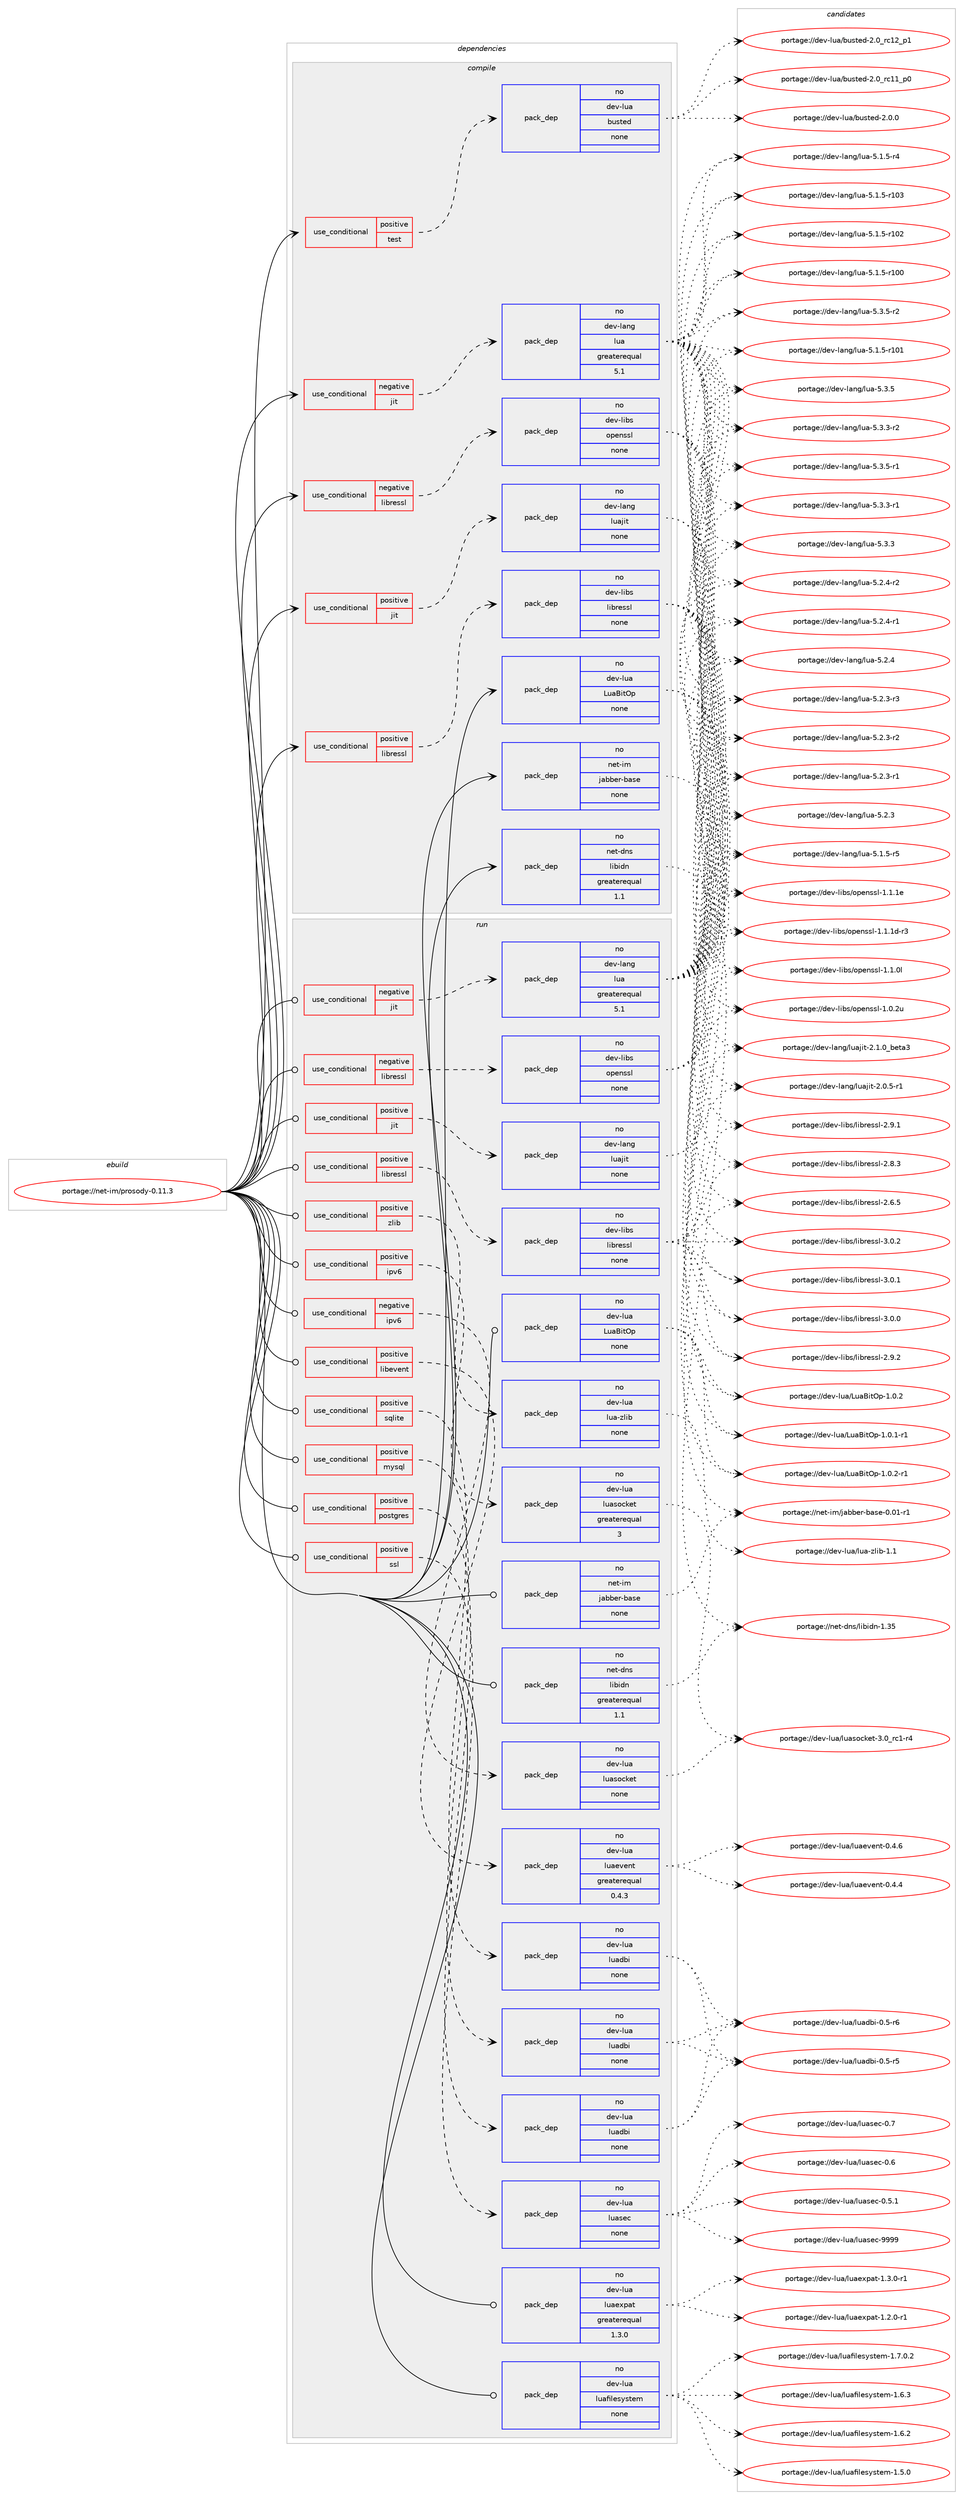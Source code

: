 digraph prolog {

# *************
# Graph options
# *************

newrank=true;
concentrate=true;
compound=true;
graph [rankdir=LR,fontname=Helvetica,fontsize=10,ranksep=1.5];#, ranksep=2.5, nodesep=0.2];
edge  [arrowhead=vee];
node  [fontname=Helvetica,fontsize=10];

# **********
# The ebuild
# **********

subgraph cluster_leftcol {
color=gray;
rank=same;
label=<<i>ebuild</i>>;
id [label="portage://net-im/prosody-0.11.3", color=red, width=4, href="../net-im/prosody-0.11.3.svg"];
}

# ****************
# The dependencies
# ****************

subgraph cluster_midcol {
color=gray;
label=<<i>dependencies</i>>;
subgraph cluster_compile {
fillcolor="#eeeeee";
style=filled;
label=<<i>compile</i>>;
subgraph cond4218 {
dependency24481 [label=<<TABLE BORDER="0" CELLBORDER="1" CELLSPACING="0" CELLPADDING="4"><TR><TD ROWSPAN="3" CELLPADDING="10">use_conditional</TD></TR><TR><TD>negative</TD></TR><TR><TD>jit</TD></TR></TABLE>>, shape=none, color=red];
subgraph pack19881 {
dependency24482 [label=<<TABLE BORDER="0" CELLBORDER="1" CELLSPACING="0" CELLPADDING="4" WIDTH="220"><TR><TD ROWSPAN="6" CELLPADDING="30">pack_dep</TD></TR><TR><TD WIDTH="110">no</TD></TR><TR><TD>dev-lang</TD></TR><TR><TD>lua</TD></TR><TR><TD>greaterequal</TD></TR><TR><TD>5.1</TD></TR></TABLE>>, shape=none, color=blue];
}
dependency24481:e -> dependency24482:w [weight=20,style="dashed",arrowhead="vee"];
}
id:e -> dependency24481:w [weight=20,style="solid",arrowhead="vee"];
subgraph cond4219 {
dependency24483 [label=<<TABLE BORDER="0" CELLBORDER="1" CELLSPACING="0" CELLPADDING="4"><TR><TD ROWSPAN="3" CELLPADDING="10">use_conditional</TD></TR><TR><TD>negative</TD></TR><TR><TD>libressl</TD></TR></TABLE>>, shape=none, color=red];
subgraph pack19882 {
dependency24484 [label=<<TABLE BORDER="0" CELLBORDER="1" CELLSPACING="0" CELLPADDING="4" WIDTH="220"><TR><TD ROWSPAN="6" CELLPADDING="30">pack_dep</TD></TR><TR><TD WIDTH="110">no</TD></TR><TR><TD>dev-libs</TD></TR><TR><TD>openssl</TD></TR><TR><TD>none</TD></TR><TR><TD></TD></TR></TABLE>>, shape=none, color=blue];
}
dependency24483:e -> dependency24484:w [weight=20,style="dashed",arrowhead="vee"];
}
id:e -> dependency24483:w [weight=20,style="solid",arrowhead="vee"];
subgraph cond4220 {
dependency24485 [label=<<TABLE BORDER="0" CELLBORDER="1" CELLSPACING="0" CELLPADDING="4"><TR><TD ROWSPAN="3" CELLPADDING="10">use_conditional</TD></TR><TR><TD>positive</TD></TR><TR><TD>jit</TD></TR></TABLE>>, shape=none, color=red];
subgraph pack19883 {
dependency24486 [label=<<TABLE BORDER="0" CELLBORDER="1" CELLSPACING="0" CELLPADDING="4" WIDTH="220"><TR><TD ROWSPAN="6" CELLPADDING="30">pack_dep</TD></TR><TR><TD WIDTH="110">no</TD></TR><TR><TD>dev-lang</TD></TR><TR><TD>luajit</TD></TR><TR><TD>none</TD></TR><TR><TD></TD></TR></TABLE>>, shape=none, color=blue];
}
dependency24485:e -> dependency24486:w [weight=20,style="dashed",arrowhead="vee"];
}
id:e -> dependency24485:w [weight=20,style="solid",arrowhead="vee"];
subgraph cond4221 {
dependency24487 [label=<<TABLE BORDER="0" CELLBORDER="1" CELLSPACING="0" CELLPADDING="4"><TR><TD ROWSPAN="3" CELLPADDING="10">use_conditional</TD></TR><TR><TD>positive</TD></TR><TR><TD>libressl</TD></TR></TABLE>>, shape=none, color=red];
subgraph pack19884 {
dependency24488 [label=<<TABLE BORDER="0" CELLBORDER="1" CELLSPACING="0" CELLPADDING="4" WIDTH="220"><TR><TD ROWSPAN="6" CELLPADDING="30">pack_dep</TD></TR><TR><TD WIDTH="110">no</TD></TR><TR><TD>dev-libs</TD></TR><TR><TD>libressl</TD></TR><TR><TD>none</TD></TR><TR><TD></TD></TR></TABLE>>, shape=none, color=blue];
}
dependency24487:e -> dependency24488:w [weight=20,style="dashed",arrowhead="vee"];
}
id:e -> dependency24487:w [weight=20,style="solid",arrowhead="vee"];
subgraph cond4222 {
dependency24489 [label=<<TABLE BORDER="0" CELLBORDER="1" CELLSPACING="0" CELLPADDING="4"><TR><TD ROWSPAN="3" CELLPADDING="10">use_conditional</TD></TR><TR><TD>positive</TD></TR><TR><TD>test</TD></TR></TABLE>>, shape=none, color=red];
subgraph pack19885 {
dependency24490 [label=<<TABLE BORDER="0" CELLBORDER="1" CELLSPACING="0" CELLPADDING="4" WIDTH="220"><TR><TD ROWSPAN="6" CELLPADDING="30">pack_dep</TD></TR><TR><TD WIDTH="110">no</TD></TR><TR><TD>dev-lua</TD></TR><TR><TD>busted</TD></TR><TR><TD>none</TD></TR><TR><TD></TD></TR></TABLE>>, shape=none, color=blue];
}
dependency24489:e -> dependency24490:w [weight=20,style="dashed",arrowhead="vee"];
}
id:e -> dependency24489:w [weight=20,style="solid",arrowhead="vee"];
subgraph pack19886 {
dependency24491 [label=<<TABLE BORDER="0" CELLBORDER="1" CELLSPACING="0" CELLPADDING="4" WIDTH="220"><TR><TD ROWSPAN="6" CELLPADDING="30">pack_dep</TD></TR><TR><TD WIDTH="110">no</TD></TR><TR><TD>dev-lua</TD></TR><TR><TD>LuaBitOp</TD></TR><TR><TD>none</TD></TR><TR><TD></TD></TR></TABLE>>, shape=none, color=blue];
}
id:e -> dependency24491:w [weight=20,style="solid",arrowhead="vee"];
subgraph pack19887 {
dependency24492 [label=<<TABLE BORDER="0" CELLBORDER="1" CELLSPACING="0" CELLPADDING="4" WIDTH="220"><TR><TD ROWSPAN="6" CELLPADDING="30">pack_dep</TD></TR><TR><TD WIDTH="110">no</TD></TR><TR><TD>net-dns</TD></TR><TR><TD>libidn</TD></TR><TR><TD>greaterequal</TD></TR><TR><TD>1.1</TD></TR></TABLE>>, shape=none, color=blue];
}
id:e -> dependency24492:w [weight=20,style="solid",arrowhead="vee"];
subgraph pack19888 {
dependency24493 [label=<<TABLE BORDER="0" CELLBORDER="1" CELLSPACING="0" CELLPADDING="4" WIDTH="220"><TR><TD ROWSPAN="6" CELLPADDING="30">pack_dep</TD></TR><TR><TD WIDTH="110">no</TD></TR><TR><TD>net-im</TD></TR><TR><TD>jabber-base</TD></TR><TR><TD>none</TD></TR><TR><TD></TD></TR></TABLE>>, shape=none, color=blue];
}
id:e -> dependency24493:w [weight=20,style="solid",arrowhead="vee"];
}
subgraph cluster_compileandrun {
fillcolor="#eeeeee";
style=filled;
label=<<i>compile and run</i>>;
}
subgraph cluster_run {
fillcolor="#eeeeee";
style=filled;
label=<<i>run</i>>;
subgraph cond4223 {
dependency24494 [label=<<TABLE BORDER="0" CELLBORDER="1" CELLSPACING="0" CELLPADDING="4"><TR><TD ROWSPAN="3" CELLPADDING="10">use_conditional</TD></TR><TR><TD>negative</TD></TR><TR><TD>ipv6</TD></TR></TABLE>>, shape=none, color=red];
subgraph pack19889 {
dependency24495 [label=<<TABLE BORDER="0" CELLBORDER="1" CELLSPACING="0" CELLPADDING="4" WIDTH="220"><TR><TD ROWSPAN="6" CELLPADDING="30">pack_dep</TD></TR><TR><TD WIDTH="110">no</TD></TR><TR><TD>dev-lua</TD></TR><TR><TD>luasocket</TD></TR><TR><TD>none</TD></TR><TR><TD></TD></TR></TABLE>>, shape=none, color=blue];
}
dependency24494:e -> dependency24495:w [weight=20,style="dashed",arrowhead="vee"];
}
id:e -> dependency24494:w [weight=20,style="solid",arrowhead="odot"];
subgraph cond4224 {
dependency24496 [label=<<TABLE BORDER="0" CELLBORDER="1" CELLSPACING="0" CELLPADDING="4"><TR><TD ROWSPAN="3" CELLPADDING="10">use_conditional</TD></TR><TR><TD>negative</TD></TR><TR><TD>jit</TD></TR></TABLE>>, shape=none, color=red];
subgraph pack19890 {
dependency24497 [label=<<TABLE BORDER="0" CELLBORDER="1" CELLSPACING="0" CELLPADDING="4" WIDTH="220"><TR><TD ROWSPAN="6" CELLPADDING="30">pack_dep</TD></TR><TR><TD WIDTH="110">no</TD></TR><TR><TD>dev-lang</TD></TR><TR><TD>lua</TD></TR><TR><TD>greaterequal</TD></TR><TR><TD>5.1</TD></TR></TABLE>>, shape=none, color=blue];
}
dependency24496:e -> dependency24497:w [weight=20,style="dashed",arrowhead="vee"];
}
id:e -> dependency24496:w [weight=20,style="solid",arrowhead="odot"];
subgraph cond4225 {
dependency24498 [label=<<TABLE BORDER="0" CELLBORDER="1" CELLSPACING="0" CELLPADDING="4"><TR><TD ROWSPAN="3" CELLPADDING="10">use_conditional</TD></TR><TR><TD>negative</TD></TR><TR><TD>libressl</TD></TR></TABLE>>, shape=none, color=red];
subgraph pack19891 {
dependency24499 [label=<<TABLE BORDER="0" CELLBORDER="1" CELLSPACING="0" CELLPADDING="4" WIDTH="220"><TR><TD ROWSPAN="6" CELLPADDING="30">pack_dep</TD></TR><TR><TD WIDTH="110">no</TD></TR><TR><TD>dev-libs</TD></TR><TR><TD>openssl</TD></TR><TR><TD>none</TD></TR><TR><TD></TD></TR></TABLE>>, shape=none, color=blue];
}
dependency24498:e -> dependency24499:w [weight=20,style="dashed",arrowhead="vee"];
}
id:e -> dependency24498:w [weight=20,style="solid",arrowhead="odot"];
subgraph cond4226 {
dependency24500 [label=<<TABLE BORDER="0" CELLBORDER="1" CELLSPACING="0" CELLPADDING="4"><TR><TD ROWSPAN="3" CELLPADDING="10">use_conditional</TD></TR><TR><TD>positive</TD></TR><TR><TD>ipv6</TD></TR></TABLE>>, shape=none, color=red];
subgraph pack19892 {
dependency24501 [label=<<TABLE BORDER="0" CELLBORDER="1" CELLSPACING="0" CELLPADDING="4" WIDTH="220"><TR><TD ROWSPAN="6" CELLPADDING="30">pack_dep</TD></TR><TR><TD WIDTH="110">no</TD></TR><TR><TD>dev-lua</TD></TR><TR><TD>luasocket</TD></TR><TR><TD>greaterequal</TD></TR><TR><TD>3</TD></TR></TABLE>>, shape=none, color=blue];
}
dependency24500:e -> dependency24501:w [weight=20,style="dashed",arrowhead="vee"];
}
id:e -> dependency24500:w [weight=20,style="solid",arrowhead="odot"];
subgraph cond4227 {
dependency24502 [label=<<TABLE BORDER="0" CELLBORDER="1" CELLSPACING="0" CELLPADDING="4"><TR><TD ROWSPAN="3" CELLPADDING="10">use_conditional</TD></TR><TR><TD>positive</TD></TR><TR><TD>jit</TD></TR></TABLE>>, shape=none, color=red];
subgraph pack19893 {
dependency24503 [label=<<TABLE BORDER="0" CELLBORDER="1" CELLSPACING="0" CELLPADDING="4" WIDTH="220"><TR><TD ROWSPAN="6" CELLPADDING="30">pack_dep</TD></TR><TR><TD WIDTH="110">no</TD></TR><TR><TD>dev-lang</TD></TR><TR><TD>luajit</TD></TR><TR><TD>none</TD></TR><TR><TD></TD></TR></TABLE>>, shape=none, color=blue];
}
dependency24502:e -> dependency24503:w [weight=20,style="dashed",arrowhead="vee"];
}
id:e -> dependency24502:w [weight=20,style="solid",arrowhead="odot"];
subgraph cond4228 {
dependency24504 [label=<<TABLE BORDER="0" CELLBORDER="1" CELLSPACING="0" CELLPADDING="4"><TR><TD ROWSPAN="3" CELLPADDING="10">use_conditional</TD></TR><TR><TD>positive</TD></TR><TR><TD>libevent</TD></TR></TABLE>>, shape=none, color=red];
subgraph pack19894 {
dependency24505 [label=<<TABLE BORDER="0" CELLBORDER="1" CELLSPACING="0" CELLPADDING="4" WIDTH="220"><TR><TD ROWSPAN="6" CELLPADDING="30">pack_dep</TD></TR><TR><TD WIDTH="110">no</TD></TR><TR><TD>dev-lua</TD></TR><TR><TD>luaevent</TD></TR><TR><TD>greaterequal</TD></TR><TR><TD>0.4.3</TD></TR></TABLE>>, shape=none, color=blue];
}
dependency24504:e -> dependency24505:w [weight=20,style="dashed",arrowhead="vee"];
}
id:e -> dependency24504:w [weight=20,style="solid",arrowhead="odot"];
subgraph cond4229 {
dependency24506 [label=<<TABLE BORDER="0" CELLBORDER="1" CELLSPACING="0" CELLPADDING="4"><TR><TD ROWSPAN="3" CELLPADDING="10">use_conditional</TD></TR><TR><TD>positive</TD></TR><TR><TD>libressl</TD></TR></TABLE>>, shape=none, color=red];
subgraph pack19895 {
dependency24507 [label=<<TABLE BORDER="0" CELLBORDER="1" CELLSPACING="0" CELLPADDING="4" WIDTH="220"><TR><TD ROWSPAN="6" CELLPADDING="30">pack_dep</TD></TR><TR><TD WIDTH="110">no</TD></TR><TR><TD>dev-libs</TD></TR><TR><TD>libressl</TD></TR><TR><TD>none</TD></TR><TR><TD></TD></TR></TABLE>>, shape=none, color=blue];
}
dependency24506:e -> dependency24507:w [weight=20,style="dashed",arrowhead="vee"];
}
id:e -> dependency24506:w [weight=20,style="solid",arrowhead="odot"];
subgraph cond4230 {
dependency24508 [label=<<TABLE BORDER="0" CELLBORDER="1" CELLSPACING="0" CELLPADDING="4"><TR><TD ROWSPAN="3" CELLPADDING="10">use_conditional</TD></TR><TR><TD>positive</TD></TR><TR><TD>mysql</TD></TR></TABLE>>, shape=none, color=red];
subgraph pack19896 {
dependency24509 [label=<<TABLE BORDER="0" CELLBORDER="1" CELLSPACING="0" CELLPADDING="4" WIDTH="220"><TR><TD ROWSPAN="6" CELLPADDING="30">pack_dep</TD></TR><TR><TD WIDTH="110">no</TD></TR><TR><TD>dev-lua</TD></TR><TR><TD>luadbi</TD></TR><TR><TD>none</TD></TR><TR><TD></TD></TR></TABLE>>, shape=none, color=blue];
}
dependency24508:e -> dependency24509:w [weight=20,style="dashed",arrowhead="vee"];
}
id:e -> dependency24508:w [weight=20,style="solid",arrowhead="odot"];
subgraph cond4231 {
dependency24510 [label=<<TABLE BORDER="0" CELLBORDER="1" CELLSPACING="0" CELLPADDING="4"><TR><TD ROWSPAN="3" CELLPADDING="10">use_conditional</TD></TR><TR><TD>positive</TD></TR><TR><TD>postgres</TD></TR></TABLE>>, shape=none, color=red];
subgraph pack19897 {
dependency24511 [label=<<TABLE BORDER="0" CELLBORDER="1" CELLSPACING="0" CELLPADDING="4" WIDTH="220"><TR><TD ROWSPAN="6" CELLPADDING="30">pack_dep</TD></TR><TR><TD WIDTH="110">no</TD></TR><TR><TD>dev-lua</TD></TR><TR><TD>luadbi</TD></TR><TR><TD>none</TD></TR><TR><TD></TD></TR></TABLE>>, shape=none, color=blue];
}
dependency24510:e -> dependency24511:w [weight=20,style="dashed",arrowhead="vee"];
}
id:e -> dependency24510:w [weight=20,style="solid",arrowhead="odot"];
subgraph cond4232 {
dependency24512 [label=<<TABLE BORDER="0" CELLBORDER="1" CELLSPACING="0" CELLPADDING="4"><TR><TD ROWSPAN="3" CELLPADDING="10">use_conditional</TD></TR><TR><TD>positive</TD></TR><TR><TD>sqlite</TD></TR></TABLE>>, shape=none, color=red];
subgraph pack19898 {
dependency24513 [label=<<TABLE BORDER="0" CELLBORDER="1" CELLSPACING="0" CELLPADDING="4" WIDTH="220"><TR><TD ROWSPAN="6" CELLPADDING="30">pack_dep</TD></TR><TR><TD WIDTH="110">no</TD></TR><TR><TD>dev-lua</TD></TR><TR><TD>luadbi</TD></TR><TR><TD>none</TD></TR><TR><TD></TD></TR></TABLE>>, shape=none, color=blue];
}
dependency24512:e -> dependency24513:w [weight=20,style="dashed",arrowhead="vee"];
}
id:e -> dependency24512:w [weight=20,style="solid",arrowhead="odot"];
subgraph cond4233 {
dependency24514 [label=<<TABLE BORDER="0" CELLBORDER="1" CELLSPACING="0" CELLPADDING="4"><TR><TD ROWSPAN="3" CELLPADDING="10">use_conditional</TD></TR><TR><TD>positive</TD></TR><TR><TD>ssl</TD></TR></TABLE>>, shape=none, color=red];
subgraph pack19899 {
dependency24515 [label=<<TABLE BORDER="0" CELLBORDER="1" CELLSPACING="0" CELLPADDING="4" WIDTH="220"><TR><TD ROWSPAN="6" CELLPADDING="30">pack_dep</TD></TR><TR><TD WIDTH="110">no</TD></TR><TR><TD>dev-lua</TD></TR><TR><TD>luasec</TD></TR><TR><TD>none</TD></TR><TR><TD></TD></TR></TABLE>>, shape=none, color=blue];
}
dependency24514:e -> dependency24515:w [weight=20,style="dashed",arrowhead="vee"];
}
id:e -> dependency24514:w [weight=20,style="solid",arrowhead="odot"];
subgraph cond4234 {
dependency24516 [label=<<TABLE BORDER="0" CELLBORDER="1" CELLSPACING="0" CELLPADDING="4"><TR><TD ROWSPAN="3" CELLPADDING="10">use_conditional</TD></TR><TR><TD>positive</TD></TR><TR><TD>zlib</TD></TR></TABLE>>, shape=none, color=red];
subgraph pack19900 {
dependency24517 [label=<<TABLE BORDER="0" CELLBORDER="1" CELLSPACING="0" CELLPADDING="4" WIDTH="220"><TR><TD ROWSPAN="6" CELLPADDING="30">pack_dep</TD></TR><TR><TD WIDTH="110">no</TD></TR><TR><TD>dev-lua</TD></TR><TR><TD>lua-zlib</TD></TR><TR><TD>none</TD></TR><TR><TD></TD></TR></TABLE>>, shape=none, color=blue];
}
dependency24516:e -> dependency24517:w [weight=20,style="dashed",arrowhead="vee"];
}
id:e -> dependency24516:w [weight=20,style="solid",arrowhead="odot"];
subgraph pack19901 {
dependency24518 [label=<<TABLE BORDER="0" CELLBORDER="1" CELLSPACING="0" CELLPADDING="4" WIDTH="220"><TR><TD ROWSPAN="6" CELLPADDING="30">pack_dep</TD></TR><TR><TD WIDTH="110">no</TD></TR><TR><TD>dev-lua</TD></TR><TR><TD>LuaBitOp</TD></TR><TR><TD>none</TD></TR><TR><TD></TD></TR></TABLE>>, shape=none, color=blue];
}
id:e -> dependency24518:w [weight=20,style="solid",arrowhead="odot"];
subgraph pack19902 {
dependency24519 [label=<<TABLE BORDER="0" CELLBORDER="1" CELLSPACING="0" CELLPADDING="4" WIDTH="220"><TR><TD ROWSPAN="6" CELLPADDING="30">pack_dep</TD></TR><TR><TD WIDTH="110">no</TD></TR><TR><TD>dev-lua</TD></TR><TR><TD>luaexpat</TD></TR><TR><TD>greaterequal</TD></TR><TR><TD>1.3.0</TD></TR></TABLE>>, shape=none, color=blue];
}
id:e -> dependency24519:w [weight=20,style="solid",arrowhead="odot"];
subgraph pack19903 {
dependency24520 [label=<<TABLE BORDER="0" CELLBORDER="1" CELLSPACING="0" CELLPADDING="4" WIDTH="220"><TR><TD ROWSPAN="6" CELLPADDING="30">pack_dep</TD></TR><TR><TD WIDTH="110">no</TD></TR><TR><TD>dev-lua</TD></TR><TR><TD>luafilesystem</TD></TR><TR><TD>none</TD></TR><TR><TD></TD></TR></TABLE>>, shape=none, color=blue];
}
id:e -> dependency24520:w [weight=20,style="solid",arrowhead="odot"];
subgraph pack19904 {
dependency24521 [label=<<TABLE BORDER="0" CELLBORDER="1" CELLSPACING="0" CELLPADDING="4" WIDTH="220"><TR><TD ROWSPAN="6" CELLPADDING="30">pack_dep</TD></TR><TR><TD WIDTH="110">no</TD></TR><TR><TD>net-dns</TD></TR><TR><TD>libidn</TD></TR><TR><TD>greaterequal</TD></TR><TR><TD>1.1</TD></TR></TABLE>>, shape=none, color=blue];
}
id:e -> dependency24521:w [weight=20,style="solid",arrowhead="odot"];
subgraph pack19905 {
dependency24522 [label=<<TABLE BORDER="0" CELLBORDER="1" CELLSPACING="0" CELLPADDING="4" WIDTH="220"><TR><TD ROWSPAN="6" CELLPADDING="30">pack_dep</TD></TR><TR><TD WIDTH="110">no</TD></TR><TR><TD>net-im</TD></TR><TR><TD>jabber-base</TD></TR><TR><TD>none</TD></TR><TR><TD></TD></TR></TABLE>>, shape=none, color=blue];
}
id:e -> dependency24522:w [weight=20,style="solid",arrowhead="odot"];
}
}

# **************
# The candidates
# **************

subgraph cluster_choices {
rank=same;
color=gray;
label=<<i>candidates</i>>;

subgraph choice19881 {
color=black;
nodesep=1;
choice100101118451089711010347108117974553465146534511450 [label="portage://dev-lang/lua-5.3.5-r2", color=red, width=4,href="../dev-lang/lua-5.3.5-r2.svg"];
choice100101118451089711010347108117974553465146534511449 [label="portage://dev-lang/lua-5.3.5-r1", color=red, width=4,href="../dev-lang/lua-5.3.5-r1.svg"];
choice10010111845108971101034710811797455346514653 [label="portage://dev-lang/lua-5.3.5", color=red, width=4,href="../dev-lang/lua-5.3.5.svg"];
choice100101118451089711010347108117974553465146514511450 [label="portage://dev-lang/lua-5.3.3-r2", color=red, width=4,href="../dev-lang/lua-5.3.3-r2.svg"];
choice100101118451089711010347108117974553465146514511449 [label="portage://dev-lang/lua-5.3.3-r1", color=red, width=4,href="../dev-lang/lua-5.3.3-r1.svg"];
choice10010111845108971101034710811797455346514651 [label="portage://dev-lang/lua-5.3.3", color=red, width=4,href="../dev-lang/lua-5.3.3.svg"];
choice100101118451089711010347108117974553465046524511450 [label="portage://dev-lang/lua-5.2.4-r2", color=red, width=4,href="../dev-lang/lua-5.2.4-r2.svg"];
choice100101118451089711010347108117974553465046524511449 [label="portage://dev-lang/lua-5.2.4-r1", color=red, width=4,href="../dev-lang/lua-5.2.4-r1.svg"];
choice10010111845108971101034710811797455346504652 [label="portage://dev-lang/lua-5.2.4", color=red, width=4,href="../dev-lang/lua-5.2.4.svg"];
choice100101118451089711010347108117974553465046514511451 [label="portage://dev-lang/lua-5.2.3-r3", color=red, width=4,href="../dev-lang/lua-5.2.3-r3.svg"];
choice100101118451089711010347108117974553465046514511450 [label="portage://dev-lang/lua-5.2.3-r2", color=red, width=4,href="../dev-lang/lua-5.2.3-r2.svg"];
choice100101118451089711010347108117974553465046514511449 [label="portage://dev-lang/lua-5.2.3-r1", color=red, width=4,href="../dev-lang/lua-5.2.3-r1.svg"];
choice10010111845108971101034710811797455346504651 [label="portage://dev-lang/lua-5.2.3", color=red, width=4,href="../dev-lang/lua-5.2.3.svg"];
choice100101118451089711010347108117974553464946534511453 [label="portage://dev-lang/lua-5.1.5-r5", color=red, width=4,href="../dev-lang/lua-5.1.5-r5.svg"];
choice100101118451089711010347108117974553464946534511452 [label="portage://dev-lang/lua-5.1.5-r4", color=red, width=4,href="../dev-lang/lua-5.1.5-r4.svg"];
choice1001011184510897110103471081179745534649465345114494851 [label="portage://dev-lang/lua-5.1.5-r103", color=red, width=4,href="../dev-lang/lua-5.1.5-r103.svg"];
choice1001011184510897110103471081179745534649465345114494850 [label="portage://dev-lang/lua-5.1.5-r102", color=red, width=4,href="../dev-lang/lua-5.1.5-r102.svg"];
choice1001011184510897110103471081179745534649465345114494849 [label="portage://dev-lang/lua-5.1.5-r101", color=red, width=4,href="../dev-lang/lua-5.1.5-r101.svg"];
choice1001011184510897110103471081179745534649465345114494848 [label="portage://dev-lang/lua-5.1.5-r100", color=red, width=4,href="../dev-lang/lua-5.1.5-r100.svg"];
dependency24482:e -> choice100101118451089711010347108117974553465146534511450:w [style=dotted,weight="100"];
dependency24482:e -> choice100101118451089711010347108117974553465146534511449:w [style=dotted,weight="100"];
dependency24482:e -> choice10010111845108971101034710811797455346514653:w [style=dotted,weight="100"];
dependency24482:e -> choice100101118451089711010347108117974553465146514511450:w [style=dotted,weight="100"];
dependency24482:e -> choice100101118451089711010347108117974553465146514511449:w [style=dotted,weight="100"];
dependency24482:e -> choice10010111845108971101034710811797455346514651:w [style=dotted,weight="100"];
dependency24482:e -> choice100101118451089711010347108117974553465046524511450:w [style=dotted,weight="100"];
dependency24482:e -> choice100101118451089711010347108117974553465046524511449:w [style=dotted,weight="100"];
dependency24482:e -> choice10010111845108971101034710811797455346504652:w [style=dotted,weight="100"];
dependency24482:e -> choice100101118451089711010347108117974553465046514511451:w [style=dotted,weight="100"];
dependency24482:e -> choice100101118451089711010347108117974553465046514511450:w [style=dotted,weight="100"];
dependency24482:e -> choice100101118451089711010347108117974553465046514511449:w [style=dotted,weight="100"];
dependency24482:e -> choice10010111845108971101034710811797455346504651:w [style=dotted,weight="100"];
dependency24482:e -> choice100101118451089711010347108117974553464946534511453:w [style=dotted,weight="100"];
dependency24482:e -> choice100101118451089711010347108117974553464946534511452:w [style=dotted,weight="100"];
dependency24482:e -> choice1001011184510897110103471081179745534649465345114494851:w [style=dotted,weight="100"];
dependency24482:e -> choice1001011184510897110103471081179745534649465345114494850:w [style=dotted,weight="100"];
dependency24482:e -> choice1001011184510897110103471081179745534649465345114494849:w [style=dotted,weight="100"];
dependency24482:e -> choice1001011184510897110103471081179745534649465345114494848:w [style=dotted,weight="100"];
}
subgraph choice19882 {
color=black;
nodesep=1;
choice100101118451081059811547111112101110115115108454946494649101 [label="portage://dev-libs/openssl-1.1.1e", color=red, width=4,href="../dev-libs/openssl-1.1.1e.svg"];
choice1001011184510810598115471111121011101151151084549464946491004511451 [label="portage://dev-libs/openssl-1.1.1d-r3", color=red, width=4,href="../dev-libs/openssl-1.1.1d-r3.svg"];
choice100101118451081059811547111112101110115115108454946494648108 [label="portage://dev-libs/openssl-1.1.0l", color=red, width=4,href="../dev-libs/openssl-1.1.0l.svg"];
choice100101118451081059811547111112101110115115108454946484650117 [label="portage://dev-libs/openssl-1.0.2u", color=red, width=4,href="../dev-libs/openssl-1.0.2u.svg"];
dependency24484:e -> choice100101118451081059811547111112101110115115108454946494649101:w [style=dotted,weight="100"];
dependency24484:e -> choice1001011184510810598115471111121011101151151084549464946491004511451:w [style=dotted,weight="100"];
dependency24484:e -> choice100101118451081059811547111112101110115115108454946494648108:w [style=dotted,weight="100"];
dependency24484:e -> choice100101118451081059811547111112101110115115108454946484650117:w [style=dotted,weight="100"];
}
subgraph choice19883 {
color=black;
nodesep=1;
choice1001011184510897110103471081179710610511645504649464895981011169751 [label="portage://dev-lang/luajit-2.1.0_beta3", color=red, width=4,href="../dev-lang/luajit-2.1.0_beta3.svg"];
choice100101118451089711010347108117971061051164550464846534511449 [label="portage://dev-lang/luajit-2.0.5-r1", color=red, width=4,href="../dev-lang/luajit-2.0.5-r1.svg"];
dependency24486:e -> choice1001011184510897110103471081179710610511645504649464895981011169751:w [style=dotted,weight="100"];
dependency24486:e -> choice100101118451089711010347108117971061051164550464846534511449:w [style=dotted,weight="100"];
}
subgraph choice19884 {
color=black;
nodesep=1;
choice10010111845108105981154710810598114101115115108455146484650 [label="portage://dev-libs/libressl-3.0.2", color=red, width=4,href="../dev-libs/libressl-3.0.2.svg"];
choice10010111845108105981154710810598114101115115108455146484649 [label="portage://dev-libs/libressl-3.0.1", color=red, width=4,href="../dev-libs/libressl-3.0.1.svg"];
choice10010111845108105981154710810598114101115115108455146484648 [label="portage://dev-libs/libressl-3.0.0", color=red, width=4,href="../dev-libs/libressl-3.0.0.svg"];
choice10010111845108105981154710810598114101115115108455046574650 [label="portage://dev-libs/libressl-2.9.2", color=red, width=4,href="../dev-libs/libressl-2.9.2.svg"];
choice10010111845108105981154710810598114101115115108455046574649 [label="portage://dev-libs/libressl-2.9.1", color=red, width=4,href="../dev-libs/libressl-2.9.1.svg"];
choice10010111845108105981154710810598114101115115108455046564651 [label="portage://dev-libs/libressl-2.8.3", color=red, width=4,href="../dev-libs/libressl-2.8.3.svg"];
choice10010111845108105981154710810598114101115115108455046544653 [label="portage://dev-libs/libressl-2.6.5", color=red, width=4,href="../dev-libs/libressl-2.6.5.svg"];
dependency24488:e -> choice10010111845108105981154710810598114101115115108455146484650:w [style=dotted,weight="100"];
dependency24488:e -> choice10010111845108105981154710810598114101115115108455146484649:w [style=dotted,weight="100"];
dependency24488:e -> choice10010111845108105981154710810598114101115115108455146484648:w [style=dotted,weight="100"];
dependency24488:e -> choice10010111845108105981154710810598114101115115108455046574650:w [style=dotted,weight="100"];
dependency24488:e -> choice10010111845108105981154710810598114101115115108455046574649:w [style=dotted,weight="100"];
dependency24488:e -> choice10010111845108105981154710810598114101115115108455046564651:w [style=dotted,weight="100"];
dependency24488:e -> choice10010111845108105981154710810598114101115115108455046544653:w [style=dotted,weight="100"];
}
subgraph choice19885 {
color=black;
nodesep=1;
choice1001011184510811797479811711511610110045504648951149949509511249 [label="portage://dev-lua/busted-2.0_rc12_p1", color=red, width=4,href="../dev-lua/busted-2.0_rc12_p1.svg"];
choice1001011184510811797479811711511610110045504648951149949499511248 [label="portage://dev-lua/busted-2.0_rc11_p0", color=red, width=4,href="../dev-lua/busted-2.0_rc11_p0.svg"];
choice10010111845108117974798117115116101100455046484648 [label="portage://dev-lua/busted-2.0.0", color=red, width=4,href="../dev-lua/busted-2.0.0.svg"];
dependency24490:e -> choice1001011184510811797479811711511610110045504648951149949509511249:w [style=dotted,weight="100"];
dependency24490:e -> choice1001011184510811797479811711511610110045504648951149949499511248:w [style=dotted,weight="100"];
dependency24490:e -> choice10010111845108117974798117115116101100455046484648:w [style=dotted,weight="100"];
}
subgraph choice19886 {
color=black;
nodesep=1;
choice100101118451081179747761179766105116791124549464846504511449 [label="portage://dev-lua/LuaBitOp-1.0.2-r1", color=red, width=4,href="../dev-lua/LuaBitOp-1.0.2-r1.svg"];
choice10010111845108117974776117976610511679112454946484650 [label="portage://dev-lua/LuaBitOp-1.0.2", color=red, width=4,href="../dev-lua/LuaBitOp-1.0.2.svg"];
choice100101118451081179747761179766105116791124549464846494511449 [label="portage://dev-lua/LuaBitOp-1.0.1-r1", color=red, width=4,href="../dev-lua/LuaBitOp-1.0.1-r1.svg"];
dependency24491:e -> choice100101118451081179747761179766105116791124549464846504511449:w [style=dotted,weight="100"];
dependency24491:e -> choice10010111845108117974776117976610511679112454946484650:w [style=dotted,weight="100"];
dependency24491:e -> choice100101118451081179747761179766105116791124549464846494511449:w [style=dotted,weight="100"];
}
subgraph choice19887 {
color=black;
nodesep=1;
choice1101011164510011011547108105981051001104549465153 [label="portage://net-dns/libidn-1.35", color=red, width=4,href="../net-dns/libidn-1.35.svg"];
dependency24492:e -> choice1101011164510011011547108105981051001104549465153:w [style=dotted,weight="100"];
}
subgraph choice19888 {
color=black;
nodesep=1;
choice110101116451051094710697989810111445989711510145484648494511449 [label="portage://net-im/jabber-base-0.01-r1", color=red, width=4,href="../net-im/jabber-base-0.01-r1.svg"];
dependency24493:e -> choice110101116451051094710697989810111445989711510145484648494511449:w [style=dotted,weight="100"];
}
subgraph choice19889 {
color=black;
nodesep=1;
choice1001011184510811797471081179711511199107101116455146489511499494511452 [label="portage://dev-lua/luasocket-3.0_rc1-r4", color=red, width=4,href="../dev-lua/luasocket-3.0_rc1-r4.svg"];
dependency24495:e -> choice1001011184510811797471081179711511199107101116455146489511499494511452:w [style=dotted,weight="100"];
}
subgraph choice19890 {
color=black;
nodesep=1;
choice100101118451089711010347108117974553465146534511450 [label="portage://dev-lang/lua-5.3.5-r2", color=red, width=4,href="../dev-lang/lua-5.3.5-r2.svg"];
choice100101118451089711010347108117974553465146534511449 [label="portage://dev-lang/lua-5.3.5-r1", color=red, width=4,href="../dev-lang/lua-5.3.5-r1.svg"];
choice10010111845108971101034710811797455346514653 [label="portage://dev-lang/lua-5.3.5", color=red, width=4,href="../dev-lang/lua-5.3.5.svg"];
choice100101118451089711010347108117974553465146514511450 [label="portage://dev-lang/lua-5.3.3-r2", color=red, width=4,href="../dev-lang/lua-5.3.3-r2.svg"];
choice100101118451089711010347108117974553465146514511449 [label="portage://dev-lang/lua-5.3.3-r1", color=red, width=4,href="../dev-lang/lua-5.3.3-r1.svg"];
choice10010111845108971101034710811797455346514651 [label="portage://dev-lang/lua-5.3.3", color=red, width=4,href="../dev-lang/lua-5.3.3.svg"];
choice100101118451089711010347108117974553465046524511450 [label="portage://dev-lang/lua-5.2.4-r2", color=red, width=4,href="../dev-lang/lua-5.2.4-r2.svg"];
choice100101118451089711010347108117974553465046524511449 [label="portage://dev-lang/lua-5.2.4-r1", color=red, width=4,href="../dev-lang/lua-5.2.4-r1.svg"];
choice10010111845108971101034710811797455346504652 [label="portage://dev-lang/lua-5.2.4", color=red, width=4,href="../dev-lang/lua-5.2.4.svg"];
choice100101118451089711010347108117974553465046514511451 [label="portage://dev-lang/lua-5.2.3-r3", color=red, width=4,href="../dev-lang/lua-5.2.3-r3.svg"];
choice100101118451089711010347108117974553465046514511450 [label="portage://dev-lang/lua-5.2.3-r2", color=red, width=4,href="../dev-lang/lua-5.2.3-r2.svg"];
choice100101118451089711010347108117974553465046514511449 [label="portage://dev-lang/lua-5.2.3-r1", color=red, width=4,href="../dev-lang/lua-5.2.3-r1.svg"];
choice10010111845108971101034710811797455346504651 [label="portage://dev-lang/lua-5.2.3", color=red, width=4,href="../dev-lang/lua-5.2.3.svg"];
choice100101118451089711010347108117974553464946534511453 [label="portage://dev-lang/lua-5.1.5-r5", color=red, width=4,href="../dev-lang/lua-5.1.5-r5.svg"];
choice100101118451089711010347108117974553464946534511452 [label="portage://dev-lang/lua-5.1.5-r4", color=red, width=4,href="../dev-lang/lua-5.1.5-r4.svg"];
choice1001011184510897110103471081179745534649465345114494851 [label="portage://dev-lang/lua-5.1.5-r103", color=red, width=4,href="../dev-lang/lua-5.1.5-r103.svg"];
choice1001011184510897110103471081179745534649465345114494850 [label="portage://dev-lang/lua-5.1.5-r102", color=red, width=4,href="../dev-lang/lua-5.1.5-r102.svg"];
choice1001011184510897110103471081179745534649465345114494849 [label="portage://dev-lang/lua-5.1.5-r101", color=red, width=4,href="../dev-lang/lua-5.1.5-r101.svg"];
choice1001011184510897110103471081179745534649465345114494848 [label="portage://dev-lang/lua-5.1.5-r100", color=red, width=4,href="../dev-lang/lua-5.1.5-r100.svg"];
dependency24497:e -> choice100101118451089711010347108117974553465146534511450:w [style=dotted,weight="100"];
dependency24497:e -> choice100101118451089711010347108117974553465146534511449:w [style=dotted,weight="100"];
dependency24497:e -> choice10010111845108971101034710811797455346514653:w [style=dotted,weight="100"];
dependency24497:e -> choice100101118451089711010347108117974553465146514511450:w [style=dotted,weight="100"];
dependency24497:e -> choice100101118451089711010347108117974553465146514511449:w [style=dotted,weight="100"];
dependency24497:e -> choice10010111845108971101034710811797455346514651:w [style=dotted,weight="100"];
dependency24497:e -> choice100101118451089711010347108117974553465046524511450:w [style=dotted,weight="100"];
dependency24497:e -> choice100101118451089711010347108117974553465046524511449:w [style=dotted,weight="100"];
dependency24497:e -> choice10010111845108971101034710811797455346504652:w [style=dotted,weight="100"];
dependency24497:e -> choice100101118451089711010347108117974553465046514511451:w [style=dotted,weight="100"];
dependency24497:e -> choice100101118451089711010347108117974553465046514511450:w [style=dotted,weight="100"];
dependency24497:e -> choice100101118451089711010347108117974553465046514511449:w [style=dotted,weight="100"];
dependency24497:e -> choice10010111845108971101034710811797455346504651:w [style=dotted,weight="100"];
dependency24497:e -> choice100101118451089711010347108117974553464946534511453:w [style=dotted,weight="100"];
dependency24497:e -> choice100101118451089711010347108117974553464946534511452:w [style=dotted,weight="100"];
dependency24497:e -> choice1001011184510897110103471081179745534649465345114494851:w [style=dotted,weight="100"];
dependency24497:e -> choice1001011184510897110103471081179745534649465345114494850:w [style=dotted,weight="100"];
dependency24497:e -> choice1001011184510897110103471081179745534649465345114494849:w [style=dotted,weight="100"];
dependency24497:e -> choice1001011184510897110103471081179745534649465345114494848:w [style=dotted,weight="100"];
}
subgraph choice19891 {
color=black;
nodesep=1;
choice100101118451081059811547111112101110115115108454946494649101 [label="portage://dev-libs/openssl-1.1.1e", color=red, width=4,href="../dev-libs/openssl-1.1.1e.svg"];
choice1001011184510810598115471111121011101151151084549464946491004511451 [label="portage://dev-libs/openssl-1.1.1d-r3", color=red, width=4,href="../dev-libs/openssl-1.1.1d-r3.svg"];
choice100101118451081059811547111112101110115115108454946494648108 [label="portage://dev-libs/openssl-1.1.0l", color=red, width=4,href="../dev-libs/openssl-1.1.0l.svg"];
choice100101118451081059811547111112101110115115108454946484650117 [label="portage://dev-libs/openssl-1.0.2u", color=red, width=4,href="../dev-libs/openssl-1.0.2u.svg"];
dependency24499:e -> choice100101118451081059811547111112101110115115108454946494649101:w [style=dotted,weight="100"];
dependency24499:e -> choice1001011184510810598115471111121011101151151084549464946491004511451:w [style=dotted,weight="100"];
dependency24499:e -> choice100101118451081059811547111112101110115115108454946494648108:w [style=dotted,weight="100"];
dependency24499:e -> choice100101118451081059811547111112101110115115108454946484650117:w [style=dotted,weight="100"];
}
subgraph choice19892 {
color=black;
nodesep=1;
choice1001011184510811797471081179711511199107101116455146489511499494511452 [label="portage://dev-lua/luasocket-3.0_rc1-r4", color=red, width=4,href="../dev-lua/luasocket-3.0_rc1-r4.svg"];
dependency24501:e -> choice1001011184510811797471081179711511199107101116455146489511499494511452:w [style=dotted,weight="100"];
}
subgraph choice19893 {
color=black;
nodesep=1;
choice1001011184510897110103471081179710610511645504649464895981011169751 [label="portage://dev-lang/luajit-2.1.0_beta3", color=red, width=4,href="../dev-lang/luajit-2.1.0_beta3.svg"];
choice100101118451089711010347108117971061051164550464846534511449 [label="portage://dev-lang/luajit-2.0.5-r1", color=red, width=4,href="../dev-lang/luajit-2.0.5-r1.svg"];
dependency24503:e -> choice1001011184510897110103471081179710610511645504649464895981011169751:w [style=dotted,weight="100"];
dependency24503:e -> choice100101118451089711010347108117971061051164550464846534511449:w [style=dotted,weight="100"];
}
subgraph choice19894 {
color=black;
nodesep=1;
choice10010111845108117974710811797101118101110116454846524654 [label="portage://dev-lua/luaevent-0.4.6", color=red, width=4,href="../dev-lua/luaevent-0.4.6.svg"];
choice10010111845108117974710811797101118101110116454846524652 [label="portage://dev-lua/luaevent-0.4.4", color=red, width=4,href="../dev-lua/luaevent-0.4.4.svg"];
dependency24505:e -> choice10010111845108117974710811797101118101110116454846524654:w [style=dotted,weight="100"];
dependency24505:e -> choice10010111845108117974710811797101118101110116454846524652:w [style=dotted,weight="100"];
}
subgraph choice19895 {
color=black;
nodesep=1;
choice10010111845108105981154710810598114101115115108455146484650 [label="portage://dev-libs/libressl-3.0.2", color=red, width=4,href="../dev-libs/libressl-3.0.2.svg"];
choice10010111845108105981154710810598114101115115108455146484649 [label="portage://dev-libs/libressl-3.0.1", color=red, width=4,href="../dev-libs/libressl-3.0.1.svg"];
choice10010111845108105981154710810598114101115115108455146484648 [label="portage://dev-libs/libressl-3.0.0", color=red, width=4,href="../dev-libs/libressl-3.0.0.svg"];
choice10010111845108105981154710810598114101115115108455046574650 [label="portage://dev-libs/libressl-2.9.2", color=red, width=4,href="../dev-libs/libressl-2.9.2.svg"];
choice10010111845108105981154710810598114101115115108455046574649 [label="portage://dev-libs/libressl-2.9.1", color=red, width=4,href="../dev-libs/libressl-2.9.1.svg"];
choice10010111845108105981154710810598114101115115108455046564651 [label="portage://dev-libs/libressl-2.8.3", color=red, width=4,href="../dev-libs/libressl-2.8.3.svg"];
choice10010111845108105981154710810598114101115115108455046544653 [label="portage://dev-libs/libressl-2.6.5", color=red, width=4,href="../dev-libs/libressl-2.6.5.svg"];
dependency24507:e -> choice10010111845108105981154710810598114101115115108455146484650:w [style=dotted,weight="100"];
dependency24507:e -> choice10010111845108105981154710810598114101115115108455146484649:w [style=dotted,weight="100"];
dependency24507:e -> choice10010111845108105981154710810598114101115115108455146484648:w [style=dotted,weight="100"];
dependency24507:e -> choice10010111845108105981154710810598114101115115108455046574650:w [style=dotted,weight="100"];
dependency24507:e -> choice10010111845108105981154710810598114101115115108455046574649:w [style=dotted,weight="100"];
dependency24507:e -> choice10010111845108105981154710810598114101115115108455046564651:w [style=dotted,weight="100"];
dependency24507:e -> choice10010111845108105981154710810598114101115115108455046544653:w [style=dotted,weight="100"];
}
subgraph choice19896 {
color=black;
nodesep=1;
choice1001011184510811797471081179710098105454846534511454 [label="portage://dev-lua/luadbi-0.5-r6", color=red, width=4,href="../dev-lua/luadbi-0.5-r6.svg"];
choice1001011184510811797471081179710098105454846534511453 [label="portage://dev-lua/luadbi-0.5-r5", color=red, width=4,href="../dev-lua/luadbi-0.5-r5.svg"];
dependency24509:e -> choice1001011184510811797471081179710098105454846534511454:w [style=dotted,weight="100"];
dependency24509:e -> choice1001011184510811797471081179710098105454846534511453:w [style=dotted,weight="100"];
}
subgraph choice19897 {
color=black;
nodesep=1;
choice1001011184510811797471081179710098105454846534511454 [label="portage://dev-lua/luadbi-0.5-r6", color=red, width=4,href="../dev-lua/luadbi-0.5-r6.svg"];
choice1001011184510811797471081179710098105454846534511453 [label="portage://dev-lua/luadbi-0.5-r5", color=red, width=4,href="../dev-lua/luadbi-0.5-r5.svg"];
dependency24511:e -> choice1001011184510811797471081179710098105454846534511454:w [style=dotted,weight="100"];
dependency24511:e -> choice1001011184510811797471081179710098105454846534511453:w [style=dotted,weight="100"];
}
subgraph choice19898 {
color=black;
nodesep=1;
choice1001011184510811797471081179710098105454846534511454 [label="portage://dev-lua/luadbi-0.5-r6", color=red, width=4,href="../dev-lua/luadbi-0.5-r6.svg"];
choice1001011184510811797471081179710098105454846534511453 [label="portage://dev-lua/luadbi-0.5-r5", color=red, width=4,href="../dev-lua/luadbi-0.5-r5.svg"];
dependency24513:e -> choice1001011184510811797471081179710098105454846534511454:w [style=dotted,weight="100"];
dependency24513:e -> choice1001011184510811797471081179710098105454846534511453:w [style=dotted,weight="100"];
}
subgraph choice19899 {
color=black;
nodesep=1;
choice10010111845108117974710811797115101994557575757 [label="portage://dev-lua/luasec-9999", color=red, width=4,href="../dev-lua/luasec-9999.svg"];
choice100101118451081179747108117971151019945484655 [label="portage://dev-lua/luasec-0.7", color=red, width=4,href="../dev-lua/luasec-0.7.svg"];
choice100101118451081179747108117971151019945484654 [label="portage://dev-lua/luasec-0.6", color=red, width=4,href="../dev-lua/luasec-0.6.svg"];
choice1001011184510811797471081179711510199454846534649 [label="portage://dev-lua/luasec-0.5.1", color=red, width=4,href="../dev-lua/luasec-0.5.1.svg"];
dependency24515:e -> choice10010111845108117974710811797115101994557575757:w [style=dotted,weight="100"];
dependency24515:e -> choice100101118451081179747108117971151019945484655:w [style=dotted,weight="100"];
dependency24515:e -> choice100101118451081179747108117971151019945484654:w [style=dotted,weight="100"];
dependency24515:e -> choice1001011184510811797471081179711510199454846534649:w [style=dotted,weight="100"];
}
subgraph choice19900 {
color=black;
nodesep=1;
choice10010111845108117974710811797451221081059845494649 [label="portage://dev-lua/lua-zlib-1.1", color=red, width=4,href="../dev-lua/lua-zlib-1.1.svg"];
dependency24517:e -> choice10010111845108117974710811797451221081059845494649:w [style=dotted,weight="100"];
}
subgraph choice19901 {
color=black;
nodesep=1;
choice100101118451081179747761179766105116791124549464846504511449 [label="portage://dev-lua/LuaBitOp-1.0.2-r1", color=red, width=4,href="../dev-lua/LuaBitOp-1.0.2-r1.svg"];
choice10010111845108117974776117976610511679112454946484650 [label="portage://dev-lua/LuaBitOp-1.0.2", color=red, width=4,href="../dev-lua/LuaBitOp-1.0.2.svg"];
choice100101118451081179747761179766105116791124549464846494511449 [label="portage://dev-lua/LuaBitOp-1.0.1-r1", color=red, width=4,href="../dev-lua/LuaBitOp-1.0.1-r1.svg"];
dependency24518:e -> choice100101118451081179747761179766105116791124549464846504511449:w [style=dotted,weight="100"];
dependency24518:e -> choice10010111845108117974776117976610511679112454946484650:w [style=dotted,weight="100"];
dependency24518:e -> choice100101118451081179747761179766105116791124549464846494511449:w [style=dotted,weight="100"];
}
subgraph choice19902 {
color=black;
nodesep=1;
choice10010111845108117974710811797101120112971164549465146484511449 [label="portage://dev-lua/luaexpat-1.3.0-r1", color=red, width=4,href="../dev-lua/luaexpat-1.3.0-r1.svg"];
choice10010111845108117974710811797101120112971164549465046484511449 [label="portage://dev-lua/luaexpat-1.2.0-r1", color=red, width=4,href="../dev-lua/luaexpat-1.2.0-r1.svg"];
dependency24519:e -> choice10010111845108117974710811797101120112971164549465146484511449:w [style=dotted,weight="100"];
dependency24519:e -> choice10010111845108117974710811797101120112971164549465046484511449:w [style=dotted,weight="100"];
}
subgraph choice19903 {
color=black;
nodesep=1;
choice100101118451081179747108117971021051081011151211151161011094549465546484650 [label="portage://dev-lua/luafilesystem-1.7.0.2", color=red, width=4,href="../dev-lua/luafilesystem-1.7.0.2.svg"];
choice10010111845108117974710811797102105108101115121115116101109454946544651 [label="portage://dev-lua/luafilesystem-1.6.3", color=red, width=4,href="../dev-lua/luafilesystem-1.6.3.svg"];
choice10010111845108117974710811797102105108101115121115116101109454946544650 [label="portage://dev-lua/luafilesystem-1.6.2", color=red, width=4,href="../dev-lua/luafilesystem-1.6.2.svg"];
choice10010111845108117974710811797102105108101115121115116101109454946534648 [label="portage://dev-lua/luafilesystem-1.5.0", color=red, width=4,href="../dev-lua/luafilesystem-1.5.0.svg"];
dependency24520:e -> choice100101118451081179747108117971021051081011151211151161011094549465546484650:w [style=dotted,weight="100"];
dependency24520:e -> choice10010111845108117974710811797102105108101115121115116101109454946544651:w [style=dotted,weight="100"];
dependency24520:e -> choice10010111845108117974710811797102105108101115121115116101109454946544650:w [style=dotted,weight="100"];
dependency24520:e -> choice10010111845108117974710811797102105108101115121115116101109454946534648:w [style=dotted,weight="100"];
}
subgraph choice19904 {
color=black;
nodesep=1;
choice1101011164510011011547108105981051001104549465153 [label="portage://net-dns/libidn-1.35", color=red, width=4,href="../net-dns/libidn-1.35.svg"];
dependency24521:e -> choice1101011164510011011547108105981051001104549465153:w [style=dotted,weight="100"];
}
subgraph choice19905 {
color=black;
nodesep=1;
choice110101116451051094710697989810111445989711510145484648494511449 [label="portage://net-im/jabber-base-0.01-r1", color=red, width=4,href="../net-im/jabber-base-0.01-r1.svg"];
dependency24522:e -> choice110101116451051094710697989810111445989711510145484648494511449:w [style=dotted,weight="100"];
}
}

}
